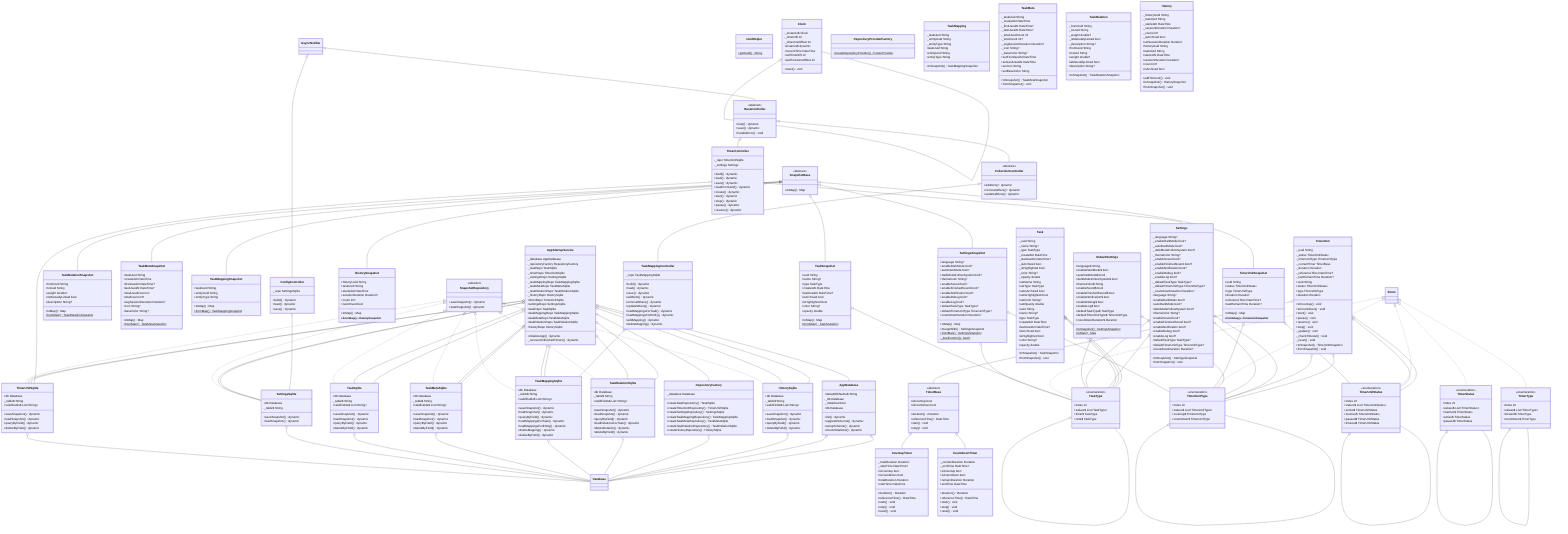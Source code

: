 classDiagram
class SettingsSnapshot
SettingsSnapshot : +language String?
SettingsSnapshot : +enableDarkMode bool?
SettingsSnapshot : +autoDarkMode bool?
SettingsSnapshot : +darkModeFollowSystem bool?
SettingsSnapshot : +themeColor String?
SettingsSnapshot : +enableSound bool?
SettingsSnapshot : +enableFinishedSound bool?
SettingsSnapshot : +enableNotification bool?
SettingsSnapshot : +enableDebug bool?
SettingsSnapshot : +enableLog bool?
SettingsSnapshot : +defaultTaskType TaskType?
SettingsSnapshot o-- TaskType
SettingsSnapshot : +defaultTimerUnitType TimerUnitType?
SettingsSnapshot o-- TimerUnitType
SettingsSnapshot : +countdownDuration Duration?
SettingsSnapshot : +toMap() Map<String, dynamic>
SettingsSnapshot : +mergeWith() SettingsSnapshot
SettingsSnapshot : +fromMap()$ SettingsSnapshot
SettingsSnapshot : -_boolFromInt()$ bool?
SnapshotBase <|-- SettingsSnapshot

class TaskRelationSnapshot
TaskRelationSnapshot : +fromUuid String
TaskRelationSnapshot : +toUuid String
TaskRelationSnapshot : +weight double?
TaskRelationSnapshot : +isManuallyLinked bool
TaskRelationSnapshot : +description String?
TaskRelationSnapshot : +toMap() Map<String, dynamic>
TaskRelationSnapshot : +fromMap()$ TaskRelationSnapshot
SnapshotBase <|-- TaskRelationSnapshot

class TaskMetaSnapshot
TaskMetaSnapshot : +taskUuid String
TaskMetaSnapshot : +createdAt DateTime
TaskMetaSnapshot : +firstUsedAt DateTime?
TaskMetaSnapshot : +lastUsedAt DateTime?
TaskMetaSnapshot : +totalUsedCount int
TaskMetaSnapshot : +totalCount int?
TaskMetaSnapshot : +avgSessionDuration Duration?
TaskMetaSnapshot : +icon String?
TaskMetaSnapshot : +baseColor String?
TaskMetaSnapshot : +toMap() Map<String, dynamic>
TaskMetaSnapshot : +fromMap()$ TaskMetaSnapshot
SnapshotBase <|-- TaskMetaSnapshot

class TaskMappingSnapshot
TaskMappingSnapshot : +taskUuid String
TaskMappingSnapshot : +entityUuid String
TaskMappingSnapshot : +entityType String
TaskMappingSnapshot : +toMap() Map<String, dynamic>
TaskMappingSnapshot : +fromMap()$ TaskMappingSnapshot
SnapshotBase <|-- TaskMappingSnapshot

class TaskSnapshot
TaskSnapshot : +uuid String
TaskSnapshot : +name String?
TaskSnapshot : +type TaskType
TaskSnapshot o-- TaskType
TaskSnapshot : +createdAt DateTime
TaskSnapshot : +lastUsedAt DateTime?
TaskSnapshot : +isArchived bool
TaskSnapshot : +isHighlighted bool
TaskSnapshot : +color String?
TaskSnapshot : +opacity double
TaskSnapshot : +toMap() Map<String, dynamic>
TaskSnapshot : +fromMap()$ TaskSnapshot
SnapshotBase <|-- TaskSnapshot

class HistorySnapshot
HistorySnapshot : +historyUuid String
HistorySnapshot : +taskUuid String
HistorySnapshot : +startedAt DateTime
HistorySnapshot : +sessionDuration Duration?
HistorySnapshot : +count int?
HistorySnapshot : +isArchived bool
HistorySnapshot : +toMap() Map<String, dynamic>
HistorySnapshot : +fromMap()$ HistorySnapshot
SnapshotBase <|-- HistorySnapshot

class TimerUnitSnapshot
TimerUnitSnapshot : +uuid String
TimerUnitSnapshot : +status TimerUnitStatus
TimerUnitSnapshot o-- TimerUnitStatus
TimerUnitSnapshot : +type TimerUnitType
TimerUnitSnapshot o-- TimerUnitType
TimerUnitSnapshot : +duration Duration
TimerUnitSnapshot : +referenceTime DateTime?
TimerUnitSnapshot : +lastRemainTime Duration?
TimerUnitSnapshot : +toMap() Map<String, dynamic>
TimerUnitSnapshot : +fromMap()$ TimerUnitSnapshot
SnapshotBase <|-- TimerUnitSnapshot

class SnapshotBase
<<abstract>> SnapshotBase
SnapshotBase : +toMap()* Map<String, dynamic>

class TimerStatus
<<enumeration>> TimerStatus
TimerStatus : +index int
TimerStatus : +values$ List~TimerStatus~
TimerStatus : +inactive$ TimerStatus
TimerStatus o-- TimerStatus
TimerStatus : +active$ TimerStatus
TimerStatus o-- TimerStatus
TimerStatus : +paused$ TimerStatus
TimerStatus o-- TimerStatus
Enum <|.. TimerStatus

class TimerType
<<enumeration>> TimerType
TimerType : +index int
TimerType : +values$ List~TimerType~
TimerType : +forward$ TimerType
TimerType o-- TimerType
TimerType : +countdown$ TimerType
TimerType o-- TimerType
Enum <|.. TimerType

class TimerUnitType
<<enumeration>> TimerUnitType
TimerUnitType : +index int
TimerUnitType : +values$ List~TimerUnitType~
TimerUnitType : +countup$ TimerUnitType
TimerUnitType o-- TimerUnitType
TimerUnitType : +countdown$ TimerUnitType
TimerUnitType o-- TimerUnitType
Enum <|.. TimerUnitType

class TaskType
<<enumeration>> TaskType
TaskType : +index int
TaskType : +values$ List~TaskType~
TaskType : +timer$ TaskType
TaskType o-- TaskType
TaskType : +note$ TaskType
TaskType o-- TaskType
Enum <|.. TaskType

class TimerUnitStatus
<<enumeration>> TimerUnitStatus
TimerUnitStatus : +index int
TimerUnitStatus : +values$ List~TimerUnitStatus~
TimerUnitStatus : +active$ TimerUnitStatus
TimerUnitStatus o-- TimerUnitStatus
TimerUnitStatus : +inactive$ TimerUnitStatus
TimerUnitStatus o-- TimerUnitStatus
TimerUnitStatus : +paused$ TimerUnitStatus
TimerUnitStatus o-- TimerUnitStatus
TimerUnitStatus : +timeout$ TimerUnitStatus
TimerUnitStatus o-- TimerUnitStatus
Enum <|.. TimerUnitStatus

class DefaultSettings
DefaultSettings : +language$ String
DefaultSettings : +enableDarkMode$ bool
DefaultSettings : +autoDarkMode$ bool
DefaultSettings : +darkModeFollowSystem$ bool
DefaultSettings : +themeColor$ String
DefaultSettings : +enableSound$ bool
DefaultSettings : +enableFinishedSound$ bool
DefaultSettings : +enableNotification$ bool
DefaultSettings : +enableDebug$ bool
DefaultSettings : +enableLog$ bool
DefaultSettings : +defaultTaskType$ TaskType
DefaultSettings o-- TaskType
DefaultSettings : +defaultTimerUnitType$ TimerUnitType
DefaultSettings o-- TimerUnitType
DefaultSettings : +countdownDuration$ Duration
DefaultSettings : +toSnapshot()$ SettingsSnapshot
DefaultSettings : +toMap()$ Map<String, dynamic>

class Clock
Clock : -_instance$ Clock
Clock o-- Clock
Clock : -_timeDrift int
Clock : -_timezoneOffset int
Clock : +instance$ dynamic
Clock : +currentTime DateTime
Clock : +setTimeDrift int
Clock : +setTimezoneOffset int
Clock : +reset() void

class UuidHelper
UuidHelper : +getUuid()$ String

class TimerUnitSqlite
TimerUnitSqlite : +db Database
TimerUnitSqlite o-- Database
TimerUnitSqlite : -_table$ String
TimerUnitSqlite : +validFields$ List~String~
TimerUnitSqlite : +saveSnapshot() dynamic
TimerUnitSqlite : +loadSnapshot() dynamic
TimerUnitSqlite : +queryByField() dynamic
TimerUnitSqlite : +deleteByField() dynamic
SnapshotRepository <|.. TimerUnitSqlite

class SettingsSqlite
SettingsSqlite : +db Database
SettingsSqlite o-- Database
SettingsSqlite : -_table$ String
SettingsSqlite : +saveSnapshot() dynamic
SettingsSqlite : +loadSnapshot() dynamic
SnapshotRepository <|.. SettingsSqlite

class SnapshotRepository
<<abstract>> SnapshotRepository
SnapshotRepository : +saveSnapshot()* dynamic
SnapshotRepository : +loadSnapshot()* dynamic

class TaskSqlite
TaskSqlite : +db Database
TaskSqlite o-- Database
TaskSqlite : -_table$ String
TaskSqlite : +validFields$ List~String~
TaskSqlite : +saveSnapshot() dynamic
TaskSqlite : +loadSnapshot() dynamic
TaskSqlite : +queryByField() dynamic
TaskSqlite : +deleteByField() dynamic
SnapshotRepository <|.. TaskSqlite

class TaskMetaSqlite
TaskMetaSqlite : +db Database
TaskMetaSqlite o-- Database
TaskMetaSqlite : -_table$ String
TaskMetaSqlite : +validFields$ List~String~
TaskMetaSqlite : +saveSnapshot() dynamic
TaskMetaSqlite : +loadSnapshot() dynamic
TaskMetaSqlite : +queryByField() dynamic
TaskMetaSqlite : +deleteByField() dynamic
SnapshotRepository <|.. TaskMetaSqlite

class TaskMappingSqlite
TaskMappingSqlite : +db Database
TaskMappingSqlite o-- Database
TaskMappingSqlite : -_table$ String
TaskMappingSqlite : +validFields$ List~String~
TaskMappingSqlite : +saveSnapshot() dynamic
TaskMappingSqlite : +loadSnapshot() dynamic
TaskMappingSqlite : +queryByField() dynamic
TaskMappingSqlite : +loadMappingsForTask() dynamic
TaskMappingSqlite : +loadMappingsForEntity() dynamic
TaskMappingSqlite : +deleteMapping() dynamic
TaskMappingSqlite : +deleteByField() dynamic
SnapshotRepository <|.. TaskMappingSqlite

class TaskRelationSqlite
TaskRelationSqlite : +db Database
TaskRelationSqlite o-- Database
TaskRelationSqlite : -_table$ String
TaskRelationSqlite : +validFields$ List~String~
TaskRelationSqlite : +saveSnapshot() dynamic
TaskRelationSqlite : +loadSnapshot() dynamic
TaskRelationSqlite : +queryByField() dynamic
TaskRelationSqlite : +loadRelationsForTask() dynamic
TaskRelationSqlite : +deleteRelation() dynamic
TaskRelationSqlite : +deleteByField() dynamic
SnapshotRepository <|.. TaskRelationSqlite

class RepositoryFactory
RepositoryFactory : -_database Database
RepositoryFactory o-- Database
RepositoryFactory : +createTaskRepository() TaskSqlite
RepositoryFactory : +createTimerUnitRepository() TimerUnitSqlite
RepositoryFactory : +createSettingsRepository() SettingsSqlite
RepositoryFactory : +createTaskMappingRepository() TaskMappingSqlite
RepositoryFactory : +createTaskMetaRepository() TaskMetaSqlite
RepositoryFactory : +createTaskRelationRepository() TaskRelationSqlite
RepositoryFactory : +createHistoryRepository() HistorySqlite

class HistorySqlite
HistorySqlite : +db Database
HistorySqlite o-- Database
HistorySqlite : -_table$ String
HistorySqlite : +validFields$ List~String~
HistorySqlite : +saveSnapshot() dynamic
HistorySqlite : +loadSnapshot() dynamic
HistorySqlite : +queryByField() dynamic
HistorySqlite : +deleteByField() dynamic
SnapshotRepository <|.. HistorySqlite

class AppDatabase
AppDatabase : +defaultDbName$ String
AppDatabase : -_db Database
AppDatabase o-- Database
AppDatabase : -_initialized bool
AppDatabase : +db Database
AppDatabase o-- Database
AppDatabase : +init() dynamic
AppDatabase : +upgradeSchema() dynamic
AppDatabase : +setupSchema() dynamic
AppDatabase : +checkInitialized() dynamic

class Settings
Settings : -_language String?
Settings : -_enableDarkMode bool?
Settings : -_autoDarkMode bool?
Settings : -_darkModeFollowSystem bool?
Settings : -_themeColor String?
Settings : -_enableSound bool?
Settings : -_enableFinishedSound bool?
Settings : -_enableNotification bool?
Settings : -_enableDebug bool?
Settings : -_enableLog bool?
Settings : -_defaultTaskType TaskType?
Settings o-- TaskType
Settings : -_defaultTimerUnitType TimerUnitType?
Settings o-- TimerUnitType
Settings : -_countdownDuration Duration?
Settings : +language String?
Settings : +enableDarkMode bool?
Settings : +autoDarkMode bool?
Settings : +darkModeFollowSystem bool?
Settings : +themeColor String?
Settings : +enableSound bool?
Settings : +enableFinishedSound bool?
Settings : +enableNotification bool?
Settings : +enableDebug bool?
Settings : +enableLog bool?
Settings : +defaultTaskType TaskType?
Settings o-- TaskType
Settings : +defaultTimerUnitType TimerUnitType?
Settings o-- TimerUnitType
Settings : +countdownDuration Duration?
Settings : +toSnapshot() SettingsSnapshot
Settings : +fromSnapshot() void

class AppStartupService
AppStartupService : -_database AppDatabase
AppStartupService o-- AppDatabase
AppStartupService : -_repositoryFactory RepositoryFactory
AppStartupService o-- RepositoryFactory
AppStartupService : -_taskRepo TaskSqlite
AppStartupService o-- TaskSqlite
AppStartupService : -_timerRepo TimerUnitSqlite
AppStartupService o-- TimerUnitSqlite
AppStartupService : -_settingsRepo SettingsSqlite
AppStartupService o-- SettingsSqlite
AppStartupService : -_taskMappingRepo TaskMappingSqlite
AppStartupService o-- TaskMappingSqlite
AppStartupService : -_taskMetaRepo TaskMetaSqlite
AppStartupService o-- TaskMetaSqlite
AppStartupService : -_taskRelationRepo TaskRelationSqlite
AppStartupService o-- TaskRelationSqlite
AppStartupService : -_historyRepo HistorySqlite
AppStartupService o-- HistorySqlite
AppStartupService : +timerRepo TimerUnitSqlite
AppStartupService o-- TimerUnitSqlite
AppStartupService : +settingsRepo SettingsSqlite
AppStartupService o-- SettingsSqlite
AppStartupService : +taskRepo TaskSqlite
AppStartupService o-- TaskSqlite
AppStartupService : +taskMappingRepo TaskMappingSqlite
AppStartupService o-- TaskMappingSqlite
AppStartupService : +taskMetaRepo TaskMetaSqlite
AppStartupService o-- TaskMetaSqlite
AppStartupService : +taskRelationRepo TaskRelationSqlite
AppStartupService o-- TaskRelationSqlite
AppStartupService : +historyRepo HistorySqlite
AppStartupService o-- HistorySqlite
AppStartupService : +initializeApp() dynamic
AppStartupService : -_recoverUnfinishedTimers() dynamic

class CollectionController
<<abstract>> CollectionController
CollectionController : +addItem()* dynamic
CollectionController : +removeWhere()* dynamic
CollectionController : +updateWhere()* dynamic
BaseController <|-- CollectionController

class TaskMappingController
TaskMappingController : -_repo TaskMappingSqlite
TaskMappingController o-- TaskMappingSqlite
TaskMappingController : +build() dynamic
TaskMappingController : +load() dynamic
TaskMappingController : +save() dynamic
TaskMappingController : +addItem() dynamic
TaskMappingController : +removeWhere() dynamic
TaskMappingController : +updateWhere() dynamic
TaskMappingController : +loadMappingsForTask() dynamic
TaskMappingController : +loadMappingsForEntity() dynamic
TaskMappingController : +addMapping() dynamic
TaskMappingController : +deleteMapping() dynamic
CollectionController <|-- TaskMappingController

class BaseController
<<abstract>> BaseController
BaseController : +load()* dynamic
BaseController : +save()* dynamic
BaseController : +handleError() void
AsyncNotifier <|-- BaseController

class ConfigController
ConfigController : -_repo SettingsSqlite
ConfigController o-- SettingsSqlite
ConfigController : +build() dynamic
ConfigController : +load() dynamic
ConfigController : +save() dynamic
AsyncNotifier <|-- ConfigController

class TimerController
TimerController : -_repo TimerUnitSqlite
TimerController o-- TimerUnitSqlite
TimerController : -_settings Settings
TimerController o-- Settings
TimerController : +build() dynamic
TimerController : +load() dynamic
TimerController : +save() dynamic
TimerController : +loadFromUuid() dynamic
TimerController : +create() dynamic
TimerController : +start() dynamic
TimerController : +stop() dynamic
TimerController : +pause() dynamic
TimerController : +resume() dynamic
BaseController <|-- TimerController

class RepositoryProviderFactory
RepositoryProviderFactory : +createRepositoryProvider()$ FutureProvider<T>

class Task
Task : -_uuid String
Task : -_name String?
Task : -_type TaskType
Task o-- TaskType
Task : -_createdAt DateTime
Task : -_lastUsedAt DateTime?
Task : -_isArchived bool
Task : -_isHighlighted bool
Task : -_color String?
Task : -_opacity double
Task : +setName String
Task : +setType TaskType
Task o-- TaskType
Task : +setIsArchived bool
Task : +setIsHighlighted bool
Task : +setColor String?
Task : +setOpacity double
Task : +uuid String
Task : +name String?
Task : +type TaskType
Task o-- TaskType
Task : +createdAt DateTime
Task : +lastUsedAt DateTime?
Task : +isArchived bool
Task : +isHighlighted bool
Task : +color String?
Task : +opacity double
Task : +toSnapshot() TaskSnapshot
Task : +fromSnapshot() void

class TaskMapping
TaskMapping : -_taskUuid String
TaskMapping : -_entityUuid String
TaskMapping : -_entityType String
TaskMapping : +taskUuid String
TaskMapping : +entityUuid String
TaskMapping : +entityType String
TaskMapping : +toSnapshot() TaskMappingSnapshot

class TaskMeta
TaskMeta : -_taskUuid String
TaskMeta : -_createdAt DateTime
TaskMeta : -_firstUsedAt DateTime?
TaskMeta : -_lastUsedAt DateTime?
TaskMeta : -_totalUsedCount int
TaskMeta : -_totalCount int?
TaskMeta : -_avgSessionDuration Duration?
TaskMeta : -_icon String?
TaskMeta : -_baseColor String?
TaskMeta : +setFirstUsedAt DateTime
TaskMeta : +setLastUsedAt DateTime
TaskMeta : +setIcon String
TaskMeta : +setBaseColor String
TaskMeta : +toSnapshot() TaskMetaSnapshot
TaskMeta : +fromSnapshot() void

class TaskRelation
TaskRelation : -_fromUuid String
TaskRelation : -_toUuid String
TaskRelation : -_weight double?
TaskRelation : -_isManuallyLinked bool
TaskRelation : -_description String?
TaskRelation : +fromUuid String
TaskRelation : +toUuid String
TaskRelation : +weight double?
TaskRelation : +isManuallyLinked bool
TaskRelation : +description String?
TaskRelation : +toSnapshot() TaskRelationSnapshot

class History
History : -_historyUuid String
History : -_taskUuid String
History : -_startedAt DateTime
History : -_sessionDuration Duration?
History : -_count int?
History : -_isArchived bool
History : +setSessionDuration Duration
History : +historyUuid String
History : +taskUuid String
History : +startedAt DateTime
History : +sessionDuration Duration?
History : +count int?
History : +isArchived bool
History : +addToCount() void
History : +toSnapshot() HistorySnapshot
History : +fromSnapshot() void

class TimerUnit
TimerUnit : -_uuid String
TimerUnit : -_status TimerUnitStatus
TimerUnit o-- TimerUnitStatus
TimerUnit : -_timerUnitType TimerUnitType
TimerUnit o-- TimerUnitType
TimerUnit : -_currentTimer TimerBase
TimerUnit o-- TimerBase
TimerUnit : -_duration Duration
TimerUnit : -_referenceTime DateTime?
TimerUnit : -_lastRemainTime Duration?
TimerUnit : +uuid String
TimerUnit : +status TimerUnitStatus
TimerUnit o-- TimerUnitStatus
TimerUnit : +type TimerUnitType
TimerUnit o-- TimerUnitType
TimerUnit : +duration Duration
TimerUnit : +toCountup() void
TimerUnit : +toCountdown() void
TimerUnit : +start() void
TimerUnit : +pause() void
TimerUnit : +resume() void
TimerUnit : +stop() void
TimerUnit : -_update() void
TimerUnit : -_checkTimeout() void
TimerUnit : -_reset() void
TimerUnit : +toSnapshot() TimerUnitSnapshot
TimerUnit : +fromSnapshot() void

class TimerBase
<<abstract>> TimerBase
TimerBase : +isCountup bool
TimerBase : +isCountdown bool
TimerBase : +duration()* Duration
TimerBase : +referenceTime()* DateTime
TimerBase : +start()* void
TimerBase : +stop()* void

class CountupTimer
CountupTimer : -_totalDuration Duration
CountupTimer : -_startTime DateTime?
CountupTimer : +isCountup bool
CountupTimer : +isCountdown bool
CountupTimer : +totalDuration Duration
CountupTimer : +startTime DateTime
CountupTimer : +duration() Duration
CountupTimer : +referenceTime() DateTime
CountupTimer : +start() void
CountupTimer : +stop() void
CountupTimer : +reset() void
TimerBase <|-- CountupTimer

class CountdownTimer
CountdownTimer : -_remainDuration Duration
CountdownTimer : -_endTime DateTime?
CountdownTimer : +isCountup bool
CountdownTimer : +isCountdown bool
CountdownTimer : +remainDuration Duration
CountdownTimer : +endTime DateTime
CountdownTimer : +duration() Duration
CountdownTimer : +referenceTime() DateTime
CountdownTimer : +start() void
CountdownTimer : +stop() void
CountdownTimer : +reset() void
TimerBase <|-- CountdownTimer